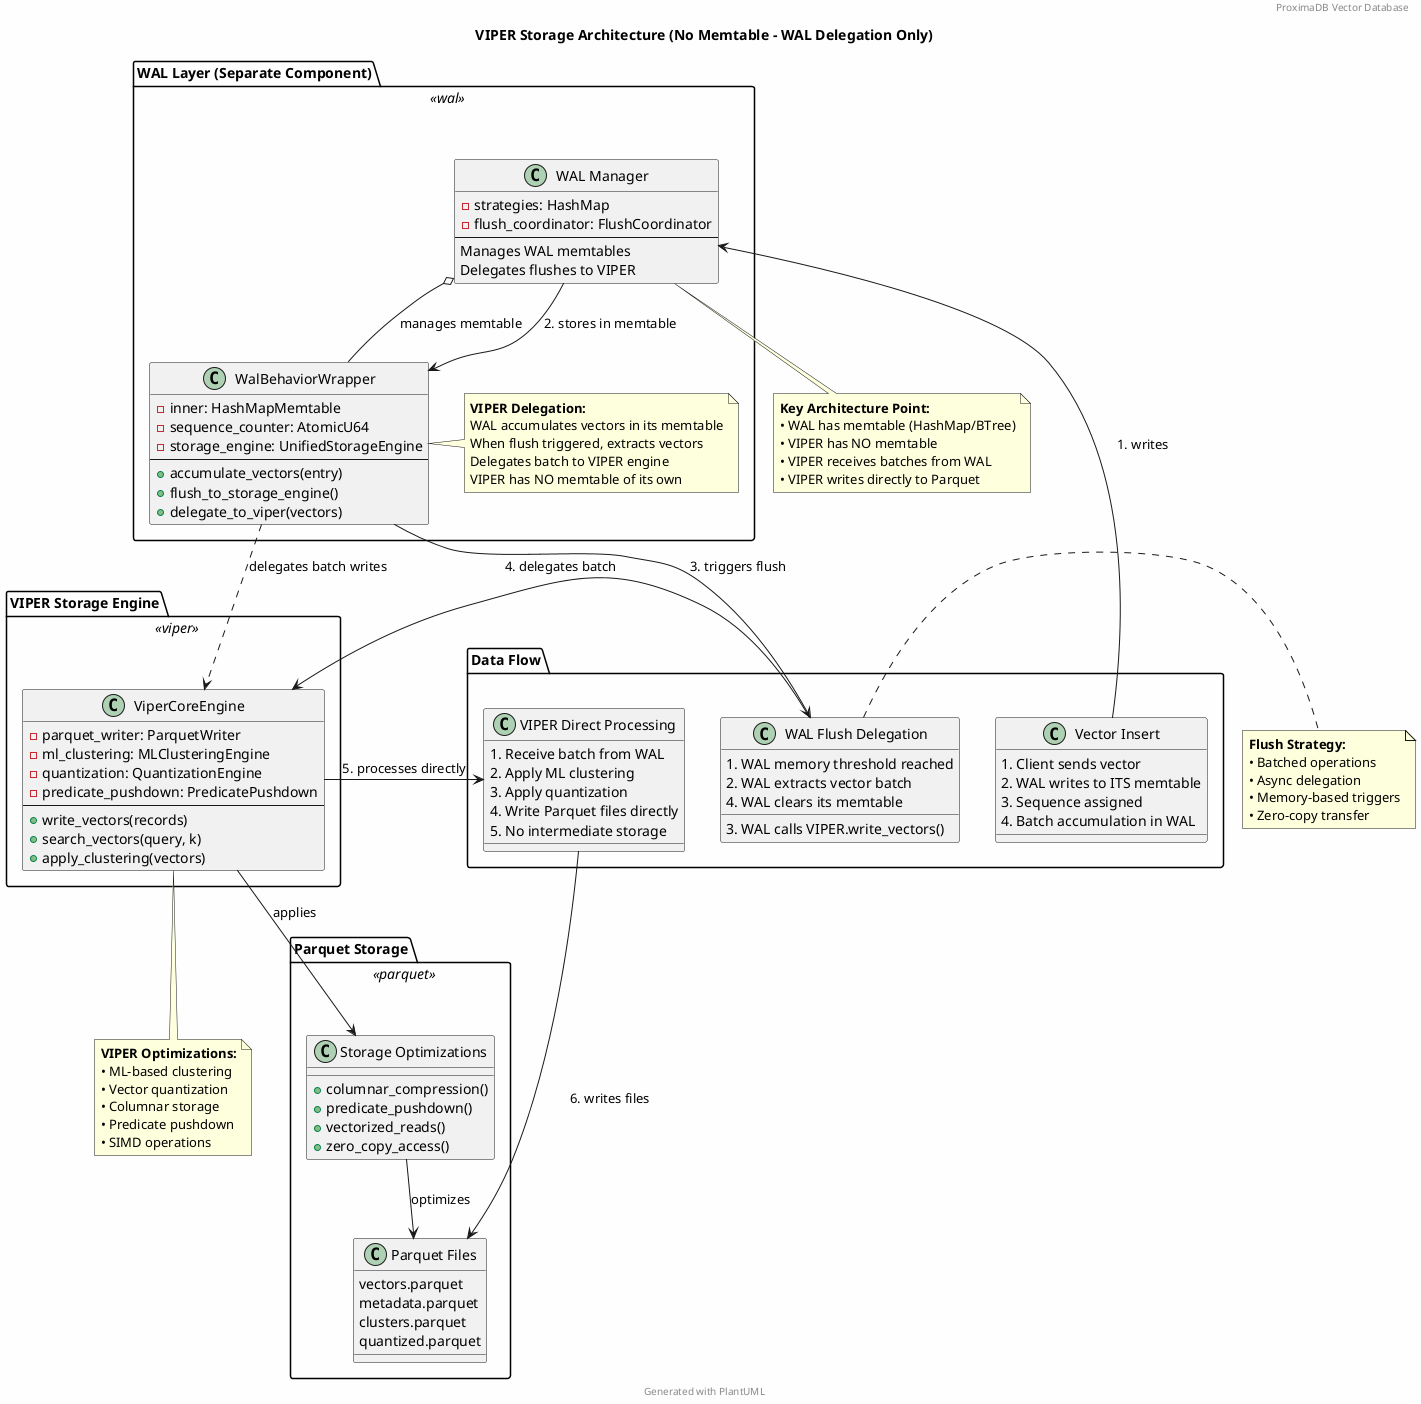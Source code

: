 @startuml VIPER_Memtable_Architecture
skinparam backgroundColor #FEFEFE
skinparam component {
    BackgroundColor<<viper>> LightGreen
    BackgroundColor<<wal>> LightYellow
    BackgroundColor<<parquet>> Pink
}

title VIPER Storage Architecture (No Memtable - WAL Delegation Only)
header ProximaDB Vector Database
footer Generated with PlantUML

package "VIPER Storage Engine" <<viper>> {
    class "ViperCoreEngine" as VIPER {
        - parquet_writer: ParquetWriter
        - ml_clustering: MLClusteringEngine
        - quantization: QuantizationEngine
        - predicate_pushdown: PredicatePushdown
        --
        + write_vectors(records)
        + search_vectors(query, k)
        + apply_clustering(vectors)
    }
}

package "WAL Layer (Separate Component)" <<wal>> {
    class "WAL Manager" as WAL {
        - strategies: HashMap
        - flush_coordinator: FlushCoordinator
        --
        Manages WAL memtables
        Delegates flushes to VIPER
    }
    
    class "WalBehaviorWrapper" as WalWrapper {
        - inner: HashMapMemtable
        - sequence_counter: AtomicU64
        - storage_engine: UnifiedStorageEngine
        --
        + accumulate_vectors(entry)
        + flush_to_storage_engine()
        + delegate_to_viper(vectors)
    }
    
    note right of WalWrapper
        **VIPER Delegation:**
        WAL accumulates vectors in its memtable
        When flush triggered, extracts vectors
        Delegates batch to VIPER engine
        VIPER has NO memtable of its own
    end note
}

package "Data Flow" {
    class "Vector Insert" as Insert {
        1. Client sends vector
        2. WAL writes to ITS memtable
        3. Sequence assigned
        4. Batch accumulation in WAL
    }
    
    class "WAL Flush Delegation" as Flush {
        1. WAL memory threshold reached
        2. WAL extracts vector batch
        3. WAL calls VIPER.write_vectors()
        4. WAL clears its memtable
    }
    
    class "VIPER Direct Processing" as Process {
        1. Receive batch from WAL
        2. Apply ML clustering
        3. Apply quantization
        4. Write Parquet files directly
        5. No intermediate storage
    }
}

package "Parquet Storage" <<parquet>> {
    class "Parquet Files" as Parquet {
        vectors.parquet
        metadata.parquet
        clusters.parquet
        quantized.parquet
    }
    
    class "Storage Optimizations" as Optimize {
        + columnar_compression()
        + predicate_pushdown()
        + vectorized_reads()
        + zero_copy_access()
    }
}

' Architecture relationships
WAL o-- WalWrapper : "manages memtable"
WalWrapper ..> VIPER : "delegates batch writes"

' Data flow
Insert --> WAL : "1. writes"
WAL --> WalWrapper : "2. stores in memtable"
WalWrapper --> Flush : "3. triggers flush"
Flush --> VIPER : "4. delegates batch"
VIPER --> Process : "5. processes directly"
Process --> Parquet : "6. writes files"

' Optimizations
VIPER --> Optimize : applies
Optimize --> Parquet : optimizes

note bottom of WAL
    **Key Architecture Point:**
    • WAL has memtable (HashMap/BTree)
    • VIPER has NO memtable
    • VIPER receives batches from WAL
    • VIPER writes directly to Parquet
end note

note bottom of VIPER
    **VIPER Optimizations:**
    • ML-based clustering
    • Vector quantization
    • Columnar storage
    • Predicate pushdown
    • SIMD operations
end note

note right of Flush
    **Flush Strategy:**
    • Batched operations
    • Async delegation
    • Memory-based triggers
    • Zero-copy transfer
end note

@enduml